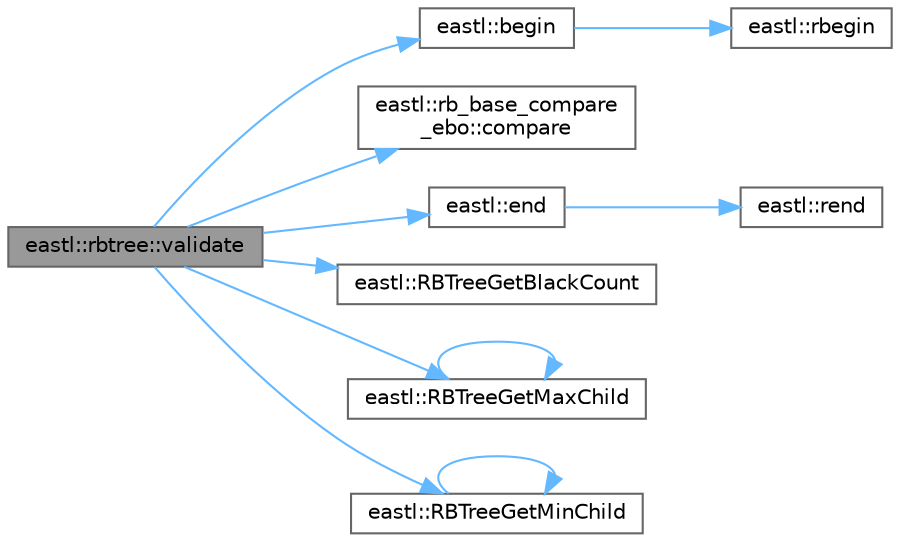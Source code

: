 digraph "eastl::rbtree::validate"
{
 // LATEX_PDF_SIZE
  bgcolor="transparent";
  edge [fontname=Helvetica,fontsize=10,labelfontname=Helvetica,labelfontsize=10];
  node [fontname=Helvetica,fontsize=10,shape=box,height=0.2,width=0.4];
  rankdir="LR";
  Node1 [id="Node000001",label="eastl::rbtree::validate",height=0.2,width=0.4,color="gray40", fillcolor="grey60", style="filled", fontcolor="black",tooltip=" "];
  Node1 -> Node2 [id="edge11_Node000001_Node000002",color="steelblue1",style="solid",tooltip=" "];
  Node2 [id="Node000002",label="eastl::begin",height=0.2,width=0.4,color="grey40", fillcolor="white", style="filled",URL="$namespaceeastl.html#a5416077556bbc43ecf1cdbab7b44c386",tooltip=" "];
  Node2 -> Node3 [id="edge12_Node000002_Node000003",color="steelblue1",style="solid",tooltip=" "];
  Node3 [id="Node000003",label="eastl::rbegin",height=0.2,width=0.4,color="grey40", fillcolor="white", style="filled",URL="$namespaceeastl.html#a9ba06f406320b604f73c79812da2e3c4",tooltip=" "];
  Node1 -> Node4 [id="edge13_Node000001_Node000004",color="steelblue1",style="solid",tooltip=" "];
  Node4 [id="Node000004",label="eastl::rb_base_compare\l_ebo::compare",height=0.2,width=0.4,color="grey40", fillcolor="white", style="filled",URL="$structeastl_1_1rb__base__compare__ebo.html#a216daf12f94f8995a3e84e6c4adb1804",tooltip=" "];
  Node1 -> Node5 [id="edge14_Node000001_Node000005",color="steelblue1",style="solid",tooltip=" "];
  Node5 [id="Node000005",label="eastl::end",height=0.2,width=0.4,color="grey40", fillcolor="white", style="filled",URL="$namespaceeastl.html#a015a7329c4b84d454b87496532739b69",tooltip=" "];
  Node5 -> Node6 [id="edge15_Node000005_Node000006",color="steelblue1",style="solid",tooltip=" "];
  Node6 [id="Node000006",label="eastl::rend",height=0.2,width=0.4,color="grey40", fillcolor="white", style="filled",URL="$namespaceeastl.html#ac08b3f3f0eb349df6dc6475d5c8df724",tooltip=" "];
  Node1 -> Node7 [id="edge16_Node000001_Node000007",color="steelblue1",style="solid",tooltip=" "];
  Node7 [id="Node000007",label="eastl::RBTreeGetBlackCount",height=0.2,width=0.4,color="grey40", fillcolor="white", style="filled",URL="$namespaceeastl.html#a1c98e4514eb64e3c5c5213623555a4ca",tooltip=" "];
  Node1 -> Node8 [id="edge17_Node000001_Node000008",color="steelblue1",style="solid",tooltip=" "];
  Node8 [id="Node000008",label="eastl::RBTreeGetMaxChild",height=0.2,width=0.4,color="grey40", fillcolor="white", style="filled",URL="$namespaceeastl.html#af79ab335585a9f0aa6f1256105760d39",tooltip=" "];
  Node8 -> Node8 [id="edge18_Node000008_Node000008",color="steelblue1",style="solid",tooltip=" "];
  Node1 -> Node9 [id="edge19_Node000001_Node000009",color="steelblue1",style="solid",tooltip=" "];
  Node9 [id="Node000009",label="eastl::RBTreeGetMinChild",height=0.2,width=0.4,color="grey40", fillcolor="white", style="filled",URL="$namespaceeastl.html#af65b8a0c7c26ccfbfb5ac96c1301072b",tooltip=" "];
  Node9 -> Node9 [id="edge20_Node000009_Node000009",color="steelblue1",style="solid",tooltip=" "];
}
